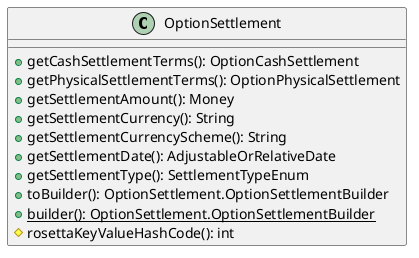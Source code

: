 @startuml

    class OptionSettlement [[OptionSettlement.html]] {
        +getCashSettlementTerms(): OptionCashSettlement
        +getPhysicalSettlementTerms(): OptionPhysicalSettlement
        +getSettlementAmount(): Money
        +getSettlementCurrency(): String
        +getSettlementCurrencyScheme(): String
        +getSettlementDate(): AdjustableOrRelativeDate
        +getSettlementType(): SettlementTypeEnum
        +toBuilder(): OptionSettlement.OptionSettlementBuilder
        {static} +builder(): OptionSettlement.OptionSettlementBuilder
        #rosettaKeyValueHashCode(): int
    }

@enduml
